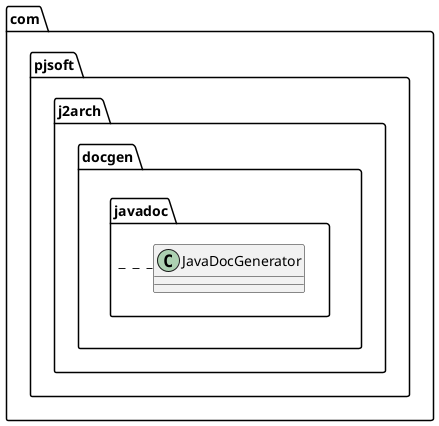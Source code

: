 @startuml
package com.pjsoft.j2arch.docgen.javadoc {
    com.pjsoft.j2arch.docgen.javadoc.JavaDocGenerator
}
@enduml
